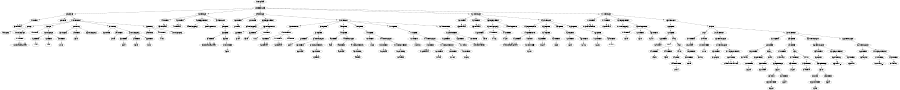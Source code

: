 digraph G {
	size="6,6"
	i4__IDENT -> i5__Baskara
	i3__CLASSE -> i4__IDENT
	i3__CLASSE -> i6__NONE
	i8__VAR -> i9__STATIC
	i11__IDENT -> i12__instanciasCriadas
	i10__LISTA_VAR -> i11__IDENT
	i8__VAR -> i10__LISTA_VAR
	i7__MEMBROS -> i8__VAR
	i13__VAR -> i14__NONE
	i16__IDENT -> i17__a
	i15__LISTA_VAR -> i16__IDENT
	i18__IDENT -> i19__b
	i15__LISTA_VAR -> i18__IDENT
	i20__IDENT -> i21__c
	i15__LISTA_VAR -> i20__IDENT
	i13__VAR -> i15__LISTA_VAR
	i7__MEMBROS -> i13__VAR
	i22__FUNC -> i23__STATIC
	i24__IDENT -> i25__i
	i22__FUNC -> i24__IDENT
	i22__FUNC -> i26__LISTA_ARGS
	i7__MEMBROS -> i22__FUNC
	i27__FUNC -> i28__NONE
	i29__IDENT -> i30__B
	i27__FUNC -> i29__IDENT
	i32__IDENT -> i33__a
	i31__LISTA_ARGS -> i32__IDENT
	i34__IDENT -> i35__b
	i31__LISTA_ARGS -> i34__IDENT
	i36__IDENT -> i37__c
	i31__LISTA_ARGS -> i36__IDENT
	i27__FUNC -> i31__LISTA_ARGS
	i7__MEMBROS -> i27__FUNC
	i38__FUNC -> i39__NONE
	i40__IDENT -> i41__c
	i38__FUNC -> i40__IDENT
	i38__FUNC -> i42__LISTA_ARGS
	i7__MEMBROS -> i38__FUNC
	i3__CLASSE -> i7__MEMBROS
	i2__DEFINICOES -> i3__CLASSE
	i44__IDENT -> i45__inicializa
	i43__FUNCAO -> i44__IDENT
	i46__IDENT -> i47__Baskara
	i43__FUNCAO -> i46__IDENT
	i48__PARAMETROS -> i49__LISTA_ARGS
	i48__PARAMETROS -> i50__LISTA_TEMP
	i43__FUNCAO -> i48__PARAMETROS
	i54__IDENT -> i55__instanciasCriadas
	i53__ATRIB -> i54__IDENT
	i57__NUMBER -> i58__0
	i56__INT -> i57__NUMBER
	i53__ATRIB -> i56__INT
	i52__ATRIB -> i53__ATRIB
	i51__SEQ_COM -> i52__ATRIB
	i43__FUNCAO -> i51__SEQ_COM
	i2__DEFINICOES -> i43__FUNCAO
	i60__IDENT -> i61__main
	i59__FUNCAO -> i60__IDENT
	i59__FUNCAO -> i62__NONE
	i63__PARAMETROS -> i64__LISTA_ARGS
	i66__IDENT -> i67__a
	i65__LISTA_TEMP -> i66__IDENT
	i68__IDENT -> i69__b
	i65__LISTA_TEMP -> i68__IDENT
	i70__IDENT -> i71__c
	i65__LISTA_TEMP -> i70__IDENT
	i63__PARAMETROS -> i65__LISTA_TEMP
	i59__FUNCAO -> i63__PARAMETROS
	i75__IDENT -> i76__Baskara
	i74__PONTEIRO -> i75__IDENT
	i77__IDENT -> i78__inicializa
	i74__PONTEIRO -> i77__IDENT
	i74__PONTEIRO -> i79__NONE
	i73__PONTEIRO -> i74__PONTEIRO
	i72__SEQ_COM -> i73__PONTEIRO
	i82__IDENT -> i83__a
	i81__ATRIB -> i82__IDENT
	i85__IDENT -> i86__scanf
	i84__FUNC_CALL -> i85__IDENT
	i88__STRING -> i89__float
	i87__ARGUMENTOS -> i88__STRING
	i84__FUNC_CALL -> i87__ARGUMENTOS
	i81__ATRIB -> i84__FUNC_CALL
	i80__ATRIB -> i81__ATRIB
	i72__SEQ_COM -> i80__ATRIB
	i92__IDENT -> i93__b
	i91__ATRIB -> i92__IDENT
	i95__IDENT -> i96__scanf
	i94__FUNC_CALL -> i95__IDENT
	i98__STRING -> i99__float
	i97__ARGUMENTOS -> i98__STRING
	i94__FUNC_CALL -> i97__ARGUMENTOS
	i91__ATRIB -> i94__FUNC_CALL
	i90__ATRIB -> i91__ATRIB
	i72__SEQ_COM -> i90__ATRIB
	i102__IDENT -> i103__c
	i101__ATRIB -> i102__IDENT
	i105__IDENT -> i106__scanf
	i104__FUNC_CALL -> i105__IDENT
	i108__STRING -> i109__float
	i107__ARGUMENTOS -> i108__STRING
	i104__FUNC_CALL -> i107__ARGUMENTOS
	i101__ATRIB -> i104__FUNC_CALL
	i100__ATRIB -> i101__ATRIB
	i72__SEQ_COM -> i100__ATRIB
	i112__IDENT -> i113__func
	i111__ATRIB -> i112__IDENT
	i115__IDENT -> i116__Baskara
	i114__FUNC_CALL -> i115__IDENT
	i118__IDENT -> i119__a
	i117__ARGUMENTOS -> i118__IDENT
	i120__IDENT -> i121__b
	i117__ARGUMENTOS -> i120__IDENT
	i122__IDENT -> i123__c
	i117__ARGUMENTOS -> i122__IDENT
	i114__FUNC_CALL -> i117__ARGUMENTOS
	i111__ATRIB -> i114__FUNC_CALL
	i110__ATRIB -> i111__ATRIB
	i72__SEQ_COM -> i110__ATRIB
	i126__IDENT -> i127__func
	i125__PONTEIRO -> i126__IDENT
	i128__IDENT -> i129__calculaRaizes
	i125__PONTEIRO -> i128__IDENT
	i125__PONTEIRO -> i130__NONE
	i124__PONTEIRO -> i125__PONTEIRO
	i72__SEQ_COM -> i124__PONTEIRO
	i59__FUNCAO -> i72__SEQ_COM
	i2__DEFINICOES -> i59__FUNCAO
	i132__IDENT -> i133__Baskara
	i131__FUNCAO -> i132__IDENT
	i134__IDENT -> i135__Baskara
	i131__FUNCAO -> i134__IDENT
	i138__IDENT -> i139__x
	i137__LISTA_ARGS -> i138__IDENT
	i140__IDENT -> i141__y
	i137__LISTA_ARGS -> i140__IDENT
	i142__IDENT -> i143__z
	i137__LISTA_ARGS -> i142__IDENT
	i136__PARAMETROS -> i137__LISTA_ARGS
	i136__PARAMETROS -> i144__LISTA_TEMP
	i131__FUNCAO -> i136__PARAMETROS
	i148__IDENT -> i149__instanciasCriadas
	i147__ATRIBCOMP -> i148__IDENT
	i151__NUMBER -> i152__1
	i150__INT -> i151__NUMBER
	i147__ATRIBCOMP -> i150__INT
	i146__ATRIBCOMP -> i147__ATRIBCOMP
	i145__SEQ_COM -> i146__ATRIBCOMP
	i155__IDENT -> i156__a
	i154__ATRIB -> i155__IDENT
	i157__IDENT -> i158__x
	i154__ATRIB -> i157__IDENT
	i153__ATRIB -> i154__ATRIB
	i145__SEQ_COM -> i153__ATRIB
	i161__IDENT -> i162__b
	i160__ATRIB -> i161__IDENT
	i163__IDENT -> i164__y
	i160__ATRIB -> i163__IDENT
	i159__ATRIB -> i160__ATRIB
	i145__SEQ_COM -> i159__ATRIB
	i167__IDENT -> i168__c
	i166__ATRIB -> i167__IDENT
	i169__IDENT -> i170__z
	i166__ATRIB -> i169__IDENT
	i165__ATRIB -> i166__ATRIB
	i145__SEQ_COM -> i165__ATRIB
	i131__FUNCAO -> i145__SEQ_COM
	i2__DEFINICOES -> i131__FUNCAO
	i172__IDENT -> i173__calculaRaizes
	i171__FUNCAO -> i172__IDENT
	i174__IDENT -> i175__Baskara
	i171__FUNCAO -> i174__IDENT
	i176__PARAMETROS -> i177__LISTA_ARGS
	i179__IDENT -> i180__d
	i178__LISTA_TEMP -> i179__IDENT
	i181__IDENT -> i182__r
	i178__LISTA_TEMP -> i181__IDENT
	i183__IDENT -> i184__r
	i178__LISTA_TEMP -> i183__IDENT
	i176__PARAMETROS -> i178__LISTA_TEMP
	i171__FUNCAO -> i176__PARAMETROS
	i188__IDENT -> i189__delta
	i187__ATRIB -> i188__IDENT
	i192__IDENT -> i193__b
	"i191__*" -> i192__IDENT
	i194__IDENT -> i195__b
	"i191__*" -> i194__IDENT
	"i190__-" -> "i191__*"
	i199__NUMBER -> i200__4
	i198__INT -> i199__NUMBER
	"i197__*" -> i198__INT
	i201__IDENT -> i202__a
	"i197__*" -> i201__IDENT
	"i196__*" -> "i197__*"
	i203__IDENT -> i204__c
	"i196__*" -> i203__IDENT
	"i190__-" -> "i196__*"
	i187__ATRIB -> "i190__-"
	i186__ATRIB -> i187__ATRIB
	i185__SEQ_COM -> i186__ATRIB
	i207__IDENT -> i208__delta
	"i206__<" -> i207__IDENT
	i210__NUMBER -> i211__0
	i209__INT -> i210__NUMBER
	"i206__<" -> i209__INT
	i205__IF -> "i206__<"
	i215__IDENT -> i216__print
	i214__FUNC_CALL -> i215__IDENT
	i218__STRING -> "i219__nao tem raiz real\n"
	i217__ARGUMENTOS -> i218__STRING
	i214__FUNC_CALL -> i217__ARGUMENTOS
	i213__FUNC_CALL -> i214__FUNC_CALL
	i212__SEQ_COM -> i213__FUNC_CALL
	i205__IF -> i212__SEQ_COM
	i223__IDENT -> i224__raiz1
	i222__ATRIB -> i223__IDENT
	i227__IDENT -> i228__b
	i226__MENOS -> i227__IDENT
	"i225__+" -> i226__MENOS
	i230__IDENT -> i231__delta
	"i229__/" -> i230__IDENT
	i235__NUMBER -> i236__2
	i234__INT -> i235__NUMBER
	"i233__*" -> i234__INT
	i237__IDENT -> i238__a
	"i233__*" -> i237__IDENT
	i232__ABREPAR -> "i233__*"
	"i229__/" -> i232__ABREPAR
	"i225__+" -> "i229__/"
	i222__ATRIB -> "i225__+"
	i221__ATRIB -> i222__ATRIB
	i220__SEQ_COM -> i221__ATRIB
	i241__IDENT -> i242__raiz2
	i240__ATRIB -> i241__IDENT
	i245__IDENT -> i246__b
	i244__MENOS -> i245__IDENT
	"i243__-" -> i244__MENOS
	i248__IDENT -> i249__delta
	"i247__/" -> i248__IDENT
	i253__NUMBER -> i254__2
	i252__INT -> i253__NUMBER
	"i251__*" -> i252__INT
	i255__IDENT -> i256__a
	"i251__*" -> i255__IDENT
	i250__ABREPAR -> "i251__*"
	"i247__/" -> i250__ABREPAR
	"i243__-" -> "i247__/"
	i240__ATRIB -> "i243__-"
	i239__ATRIB -> i240__ATRIB
	i220__SEQ_COM -> i239__ATRIB
	i259__IDENT -> i260__print
	i258__FUNC_CALL -> i259__IDENT
	i262__STRING -> "i263__raiz1 = \""
	i261__ARGUMENTOS -> i262__STRING
	i264__IDENT -> i265__raiz1
	i261__ARGUMENTOS -> i264__IDENT
	i258__FUNC_CALL -> i261__ARGUMENTOS
	i257__FUNC_CALL -> i258__FUNC_CALL
	i220__SEQ_COM -> i257__FUNC_CALL
	i268__IDENT -> i269__print
	i267__FUNC_CALL -> i268__IDENT
	i271__STRING -> "i272__raiz2 = \""
	i270__ARGUMENTOS -> i271__STRING
	i273__IDENT -> i274__raiz2
	i270__ARGUMENTOS -> i273__IDENT
	i267__FUNC_CALL -> i270__ARGUMENTOS
	i266__FUNC_CALL -> i267__FUNC_CALL
	i220__SEQ_COM -> i266__FUNC_CALL
	i205__IF -> i220__SEQ_COM
	i185__SEQ_COM -> i205__IF
	i171__FUNCAO -> i185__SEQ_COM
	i2__DEFINICOES -> i171__FUNCAO
	i1__Programa -> i2__DEFINICOES
}
